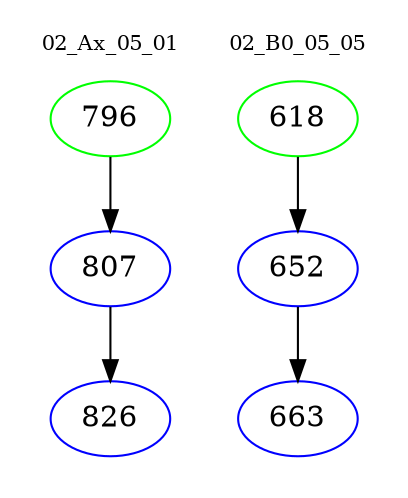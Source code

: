 digraph{
subgraph cluster_0 {
color = white
label = "02_Ax_05_01";
fontsize=10;
T0_796 [label="796", color="green"]
T0_796 -> T0_807 [color="black"]
T0_807 [label="807", color="blue"]
T0_807 -> T0_826 [color="black"]
T0_826 [label="826", color="blue"]
}
subgraph cluster_1 {
color = white
label = "02_B0_05_05";
fontsize=10;
T1_618 [label="618", color="green"]
T1_618 -> T1_652 [color="black"]
T1_652 [label="652", color="blue"]
T1_652 -> T1_663 [color="black"]
T1_663 [label="663", color="blue"]
}
}
